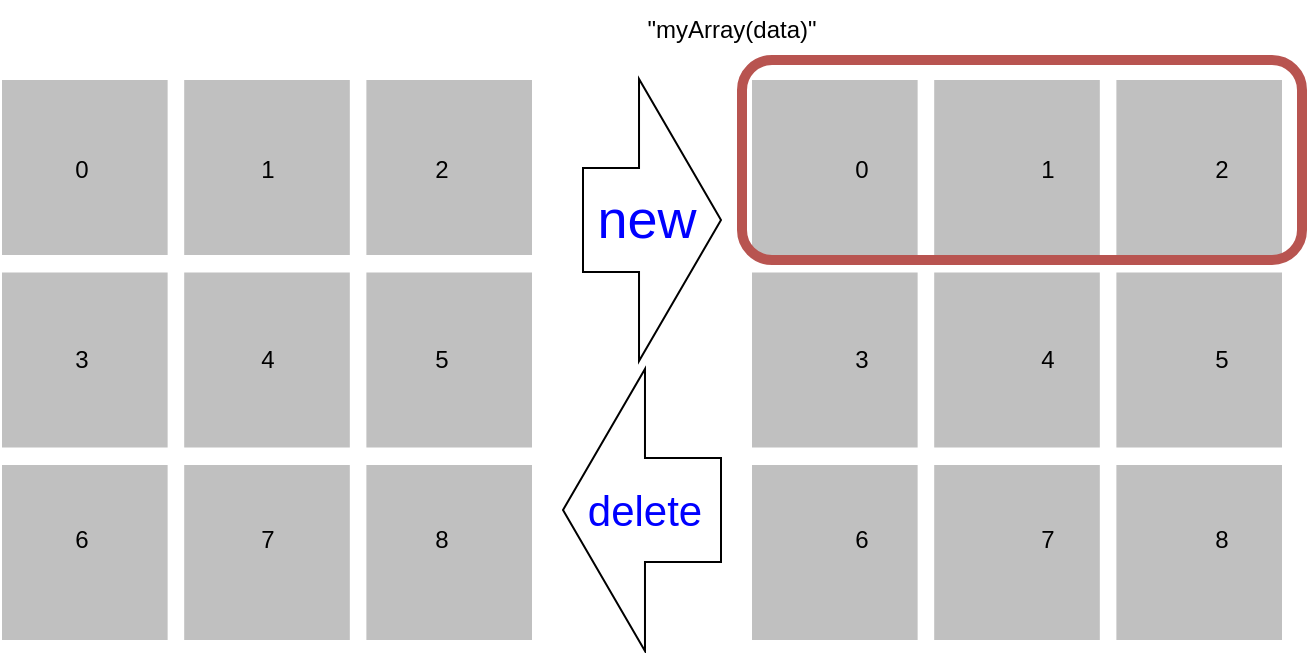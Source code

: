 <mxfile version="21.0.8" type="device"><diagram id="e3GqUWpWvAgcguOodqxd" name="Page-1"><mxGraphModel dx="1434" dy="907" grid="1" gridSize="10" guides="1" tooltips="1" connect="1" arrows="1" fold="1" page="1" pageScale="1" pageWidth="850" pageHeight="1100" math="0" shadow="0"><root><mxCell id="0"/><mxCell id="1" parent="0"/><mxCell id="v3P9c-ZoFgPuh63I_ip1-2" value="" style="html=1;verticalLabelPosition=bottom;labelBackgroundColor=#ffffff;verticalAlign=top;shadow=0;dashed=0;strokeWidth=1;shape=mxgraph.ios7ui.iconGrid;fillColor=#c0c0c0;gridSize=3,3;" parent="1" vertex="1"><mxGeometry x="30" y="40" width="265" height="280" as="geometry"/></mxCell><mxCell id="v3P9c-ZoFgPuh63I_ip1-3" value="0" style="text;strokeColor=none;align=center;fillColor=none;html=1;verticalAlign=middle;whiteSpace=wrap;rounded=0;" parent="1" vertex="1"><mxGeometry x="40" y="70" width="60" height="30" as="geometry"/></mxCell><mxCell id="v3P9c-ZoFgPuh63I_ip1-4" value="1" style="text;strokeColor=none;align=center;fillColor=none;html=1;verticalAlign=middle;whiteSpace=wrap;rounded=0;" parent="1" vertex="1"><mxGeometry x="132.5" y="70" width="60" height="30" as="geometry"/></mxCell><mxCell id="v3P9c-ZoFgPuh63I_ip1-5" value="2" style="text;strokeColor=none;align=center;fillColor=none;html=1;verticalAlign=middle;whiteSpace=wrap;rounded=0;" parent="1" vertex="1"><mxGeometry x="220" y="70" width="60" height="30" as="geometry"/></mxCell><mxCell id="v3P9c-ZoFgPuh63I_ip1-6" value="3" style="text;strokeColor=none;align=center;fillColor=none;html=1;verticalAlign=middle;whiteSpace=wrap;rounded=0;" parent="1" vertex="1"><mxGeometry x="40" y="165" width="60" height="30" as="geometry"/></mxCell><mxCell id="v3P9c-ZoFgPuh63I_ip1-7" value="4" style="text;strokeColor=none;align=center;fillColor=none;html=1;verticalAlign=middle;whiteSpace=wrap;rounded=0;" parent="1" vertex="1"><mxGeometry x="132.5" y="165" width="60" height="30" as="geometry"/></mxCell><mxCell id="v3P9c-ZoFgPuh63I_ip1-8" value="5" style="text;strokeColor=none;align=center;fillColor=none;html=1;verticalAlign=middle;whiteSpace=wrap;rounded=0;" parent="1" vertex="1"><mxGeometry x="220" y="165" width="60" height="30" as="geometry"/></mxCell><mxCell id="v3P9c-ZoFgPuh63I_ip1-9" value="6" style="text;strokeColor=none;align=center;fillColor=none;html=1;verticalAlign=middle;whiteSpace=wrap;rounded=0;" parent="1" vertex="1"><mxGeometry x="40" y="255" width="60" height="30" as="geometry"/></mxCell><mxCell id="v3P9c-ZoFgPuh63I_ip1-10" value="7" style="text;strokeColor=none;align=center;fillColor=none;html=1;verticalAlign=middle;whiteSpace=wrap;rounded=0;" parent="1" vertex="1"><mxGeometry x="132.5" y="255" width="60" height="30" as="geometry"/></mxCell><mxCell id="v3P9c-ZoFgPuh63I_ip1-11" value="8" style="text;strokeColor=none;align=center;fillColor=none;html=1;verticalAlign=middle;whiteSpace=wrap;rounded=0;" parent="1" vertex="1"><mxGeometry x="220" y="255" width="60" height="30" as="geometry"/></mxCell><mxCell id="zegT2En3opseT9hP0j5l-2" value="" style="html=1;verticalLabelPosition=bottom;labelBackgroundColor=#ffffff;verticalAlign=top;shadow=0;dashed=0;strokeWidth=1;shape=mxgraph.ios7ui.iconGrid;fillColor=#c0c0c0;gridSize=3,3;" vertex="1" parent="1"><mxGeometry x="405" y="40" width="265" height="280" as="geometry"/></mxCell><mxCell id="zegT2En3opseT9hP0j5l-3" value="0" style="text;strokeColor=none;align=center;fillColor=none;html=1;verticalAlign=middle;whiteSpace=wrap;rounded=0;" vertex="1" parent="1"><mxGeometry x="430" y="70" width="60" height="30" as="geometry"/></mxCell><mxCell id="zegT2En3opseT9hP0j5l-4" value="1" style="text;strokeColor=none;align=center;fillColor=none;html=1;verticalAlign=middle;whiteSpace=wrap;rounded=0;" vertex="1" parent="1"><mxGeometry x="522.5" y="70" width="60" height="30" as="geometry"/></mxCell><mxCell id="zegT2En3opseT9hP0j5l-5" value="2" style="text;strokeColor=none;align=center;fillColor=none;html=1;verticalAlign=middle;whiteSpace=wrap;rounded=0;" vertex="1" parent="1"><mxGeometry x="610" y="70" width="60" height="30" as="geometry"/></mxCell><mxCell id="zegT2En3opseT9hP0j5l-6" value="3" style="text;strokeColor=none;align=center;fillColor=none;html=1;verticalAlign=middle;whiteSpace=wrap;rounded=0;" vertex="1" parent="1"><mxGeometry x="430" y="165" width="60" height="30" as="geometry"/></mxCell><mxCell id="zegT2En3opseT9hP0j5l-7" value="4" style="text;strokeColor=none;align=center;fillColor=none;html=1;verticalAlign=middle;whiteSpace=wrap;rounded=0;" vertex="1" parent="1"><mxGeometry x="522.5" y="165" width="60" height="30" as="geometry"/></mxCell><mxCell id="zegT2En3opseT9hP0j5l-8" value="5" style="text;strokeColor=none;align=center;fillColor=none;html=1;verticalAlign=middle;whiteSpace=wrap;rounded=0;" vertex="1" parent="1"><mxGeometry x="610" y="165" width="60" height="30" as="geometry"/></mxCell><mxCell id="zegT2En3opseT9hP0j5l-9" value="6" style="text;strokeColor=none;align=center;fillColor=none;html=1;verticalAlign=middle;whiteSpace=wrap;rounded=0;" vertex="1" parent="1"><mxGeometry x="430" y="255" width="60" height="30" as="geometry"/></mxCell><mxCell id="zegT2En3opseT9hP0j5l-10" value="7" style="text;strokeColor=none;align=center;fillColor=none;html=1;verticalAlign=middle;whiteSpace=wrap;rounded=0;" vertex="1" parent="1"><mxGeometry x="522.5" y="255" width="60" height="30" as="geometry"/></mxCell><mxCell id="zegT2En3opseT9hP0j5l-11" value="8" style="text;strokeColor=none;align=center;fillColor=none;html=1;verticalAlign=middle;whiteSpace=wrap;rounded=0;" vertex="1" parent="1"><mxGeometry x="610" y="255" width="60" height="30" as="geometry"/></mxCell><mxCell id="zegT2En3opseT9hP0j5l-12" value="" style="rounded=1;whiteSpace=wrap;html=1;fillColor=none;strokeColor=#b85450;strokeWidth=5;" vertex="1" parent="1"><mxGeometry x="400" y="30" width="280" height="100" as="geometry"/></mxCell><mxCell id="zegT2En3opseT9hP0j5l-13" value="&quot;myArray(data)&quot;" style="text;html=1;strokeColor=none;fillColor=none;align=center;verticalAlign=middle;whiteSpace=wrap;rounded=0;" vertex="1" parent="1"><mxGeometry x="365" width="60" height="30" as="geometry"/></mxCell><mxCell id="zegT2En3opseT9hP0j5l-14" value="" style="shape=flexArrow;endArrow=classic;html=1;rounded=0;endWidth=88;endSize=13.33;width=52;" edge="1" parent="1"><mxGeometry width="50" height="50" relative="1" as="geometry"><mxPoint x="320" y="110" as="sourcePoint"/><mxPoint x="390" y="110" as="targetPoint"/></mxGeometry></mxCell><mxCell id="zegT2En3opseT9hP0j5l-15" value="&lt;font style=&quot;font-size: 27px;&quot; color=&quot;#0000ff&quot;&gt;new&lt;/font&gt;" style="edgeLabel;html=1;align=center;verticalAlign=middle;resizable=0;points=[];" vertex="1" connectable="0" parent="zegT2En3opseT9hP0j5l-14"><mxGeometry x="-0.086" y="-11" relative="1" as="geometry"><mxPoint y="-11" as="offset"/></mxGeometry></mxCell><mxCell id="zegT2En3opseT9hP0j5l-16" value="" style="shape=flexArrow;endArrow=classic;html=1;rounded=0;endWidth=88;endSize=13.33;width=52;" edge="1" parent="1"><mxGeometry width="50" height="50" relative="1" as="geometry"><mxPoint x="390" y="255" as="sourcePoint"/><mxPoint x="310" y="255" as="targetPoint"/></mxGeometry></mxCell><mxCell id="zegT2En3opseT9hP0j5l-17" value="&lt;font style=&quot;font-size: 21px;&quot; color=&quot;#0000ff&quot;&gt;delete&lt;/font&gt;" style="edgeLabel;html=1;align=center;verticalAlign=middle;resizable=0;points=[];" vertex="1" connectable="0" parent="zegT2En3opseT9hP0j5l-16"><mxGeometry x="-0.086" y="-11" relative="1" as="geometry"><mxPoint x="-3" y="11" as="offset"/></mxGeometry></mxCell></root></mxGraphModel></diagram></mxfile>